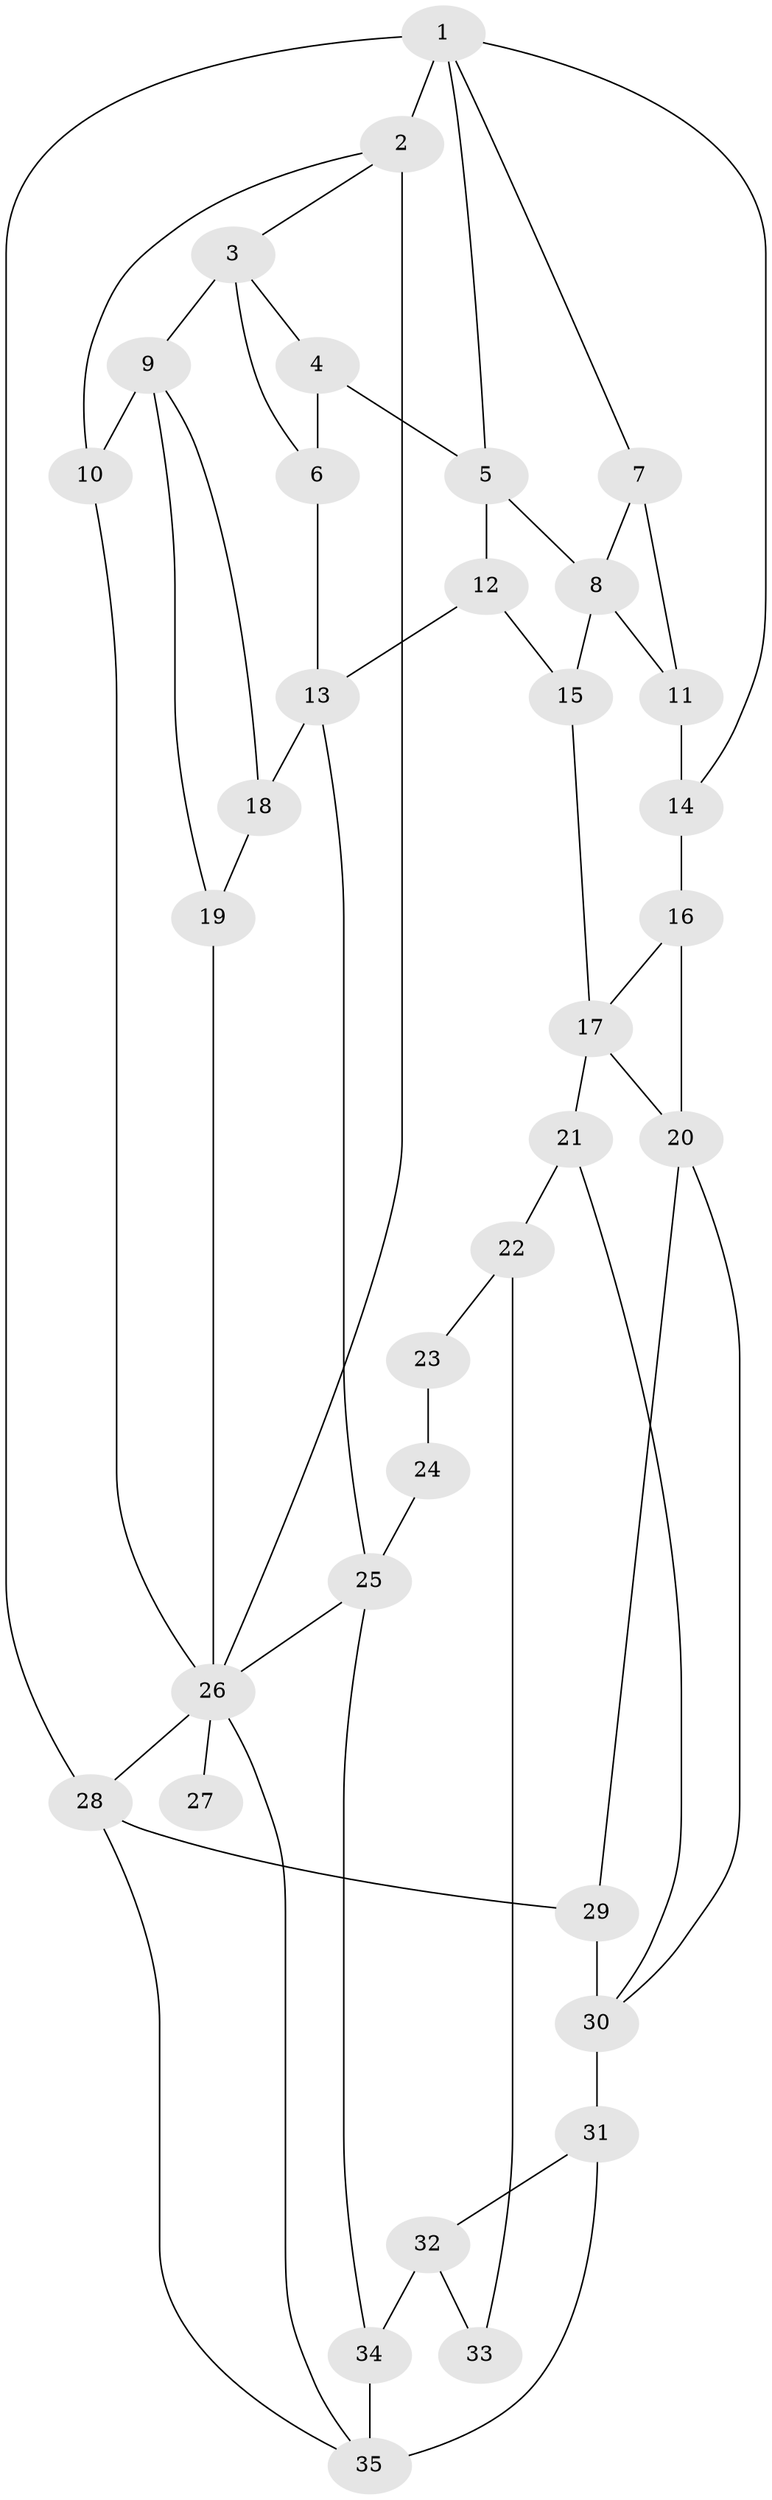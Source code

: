 // original degree distribution, {3: 0.02631578947368421, 5: 0.5, 4: 0.23684210526315788, 6: 0.23684210526315788}
// Generated by graph-tools (version 1.1) at 2025/54/03/04/25 22:54:09]
// undirected, 35 vertices, 59 edges
graph export_dot {
  node [color=gray90,style=filled];
  1;
  2;
  3;
  4;
  5;
  6;
  7;
  8;
  9;
  10;
  11;
  12;
  13;
  14;
  15;
  16;
  17;
  18;
  19;
  20;
  21;
  22;
  23;
  24;
  25;
  26;
  27;
  28;
  29;
  30;
  31;
  32;
  33;
  34;
  35;
  1 -- 2 [weight=2.0];
  1 -- 5 [weight=1.0];
  1 -- 7 [weight=2.0];
  1 -- 14 [weight=1.0];
  1 -- 28 [weight=2.0];
  2 -- 3 [weight=1.0];
  2 -- 10 [weight=1.0];
  2 -- 26 [weight=1.0];
  3 -- 4 [weight=1.0];
  3 -- 6 [weight=1.0];
  3 -- 9 [weight=2.0];
  4 -- 5 [weight=1.0];
  4 -- 6 [weight=2.0];
  5 -- 8 [weight=1.0];
  5 -- 12 [weight=1.0];
  6 -- 13 [weight=1.0];
  7 -- 8 [weight=1.0];
  7 -- 11 [weight=3.0];
  8 -- 11 [weight=1.0];
  8 -- 15 [weight=2.0];
  9 -- 10 [weight=2.0];
  9 -- 18 [weight=1.0];
  9 -- 19 [weight=1.0];
  10 -- 26 [weight=1.0];
  11 -- 14 [weight=2.0];
  12 -- 13 [weight=2.0];
  12 -- 15 [weight=1.0];
  13 -- 18 [weight=1.0];
  13 -- 25 [weight=2.0];
  14 -- 16 [weight=2.0];
  15 -- 17 [weight=1.0];
  16 -- 17 [weight=1.0];
  16 -- 20 [weight=3.0];
  17 -- 20 [weight=1.0];
  17 -- 21 [weight=1.0];
  18 -- 19 [weight=1.0];
  19 -- 26 [weight=1.0];
  20 -- 29 [weight=1.0];
  20 -- 30 [weight=1.0];
  21 -- 22 [weight=1.0];
  21 -- 30 [weight=1.0];
  22 -- 23 [weight=2.0];
  22 -- 33 [weight=2.0];
  23 -- 24 [weight=2.0];
  24 -- 25 [weight=4.0];
  25 -- 26 [weight=2.0];
  25 -- 34 [weight=1.0];
  26 -- 27 [weight=2.0];
  26 -- 28 [weight=1.0];
  26 -- 35 [weight=1.0];
  28 -- 29 [weight=1.0];
  28 -- 35 [weight=1.0];
  29 -- 30 [weight=2.0];
  30 -- 31 [weight=2.0];
  31 -- 32 [weight=1.0];
  31 -- 35 [weight=2.0];
  32 -- 33 [weight=4.0];
  32 -- 34 [weight=1.0];
  34 -- 35 [weight=2.0];
}
